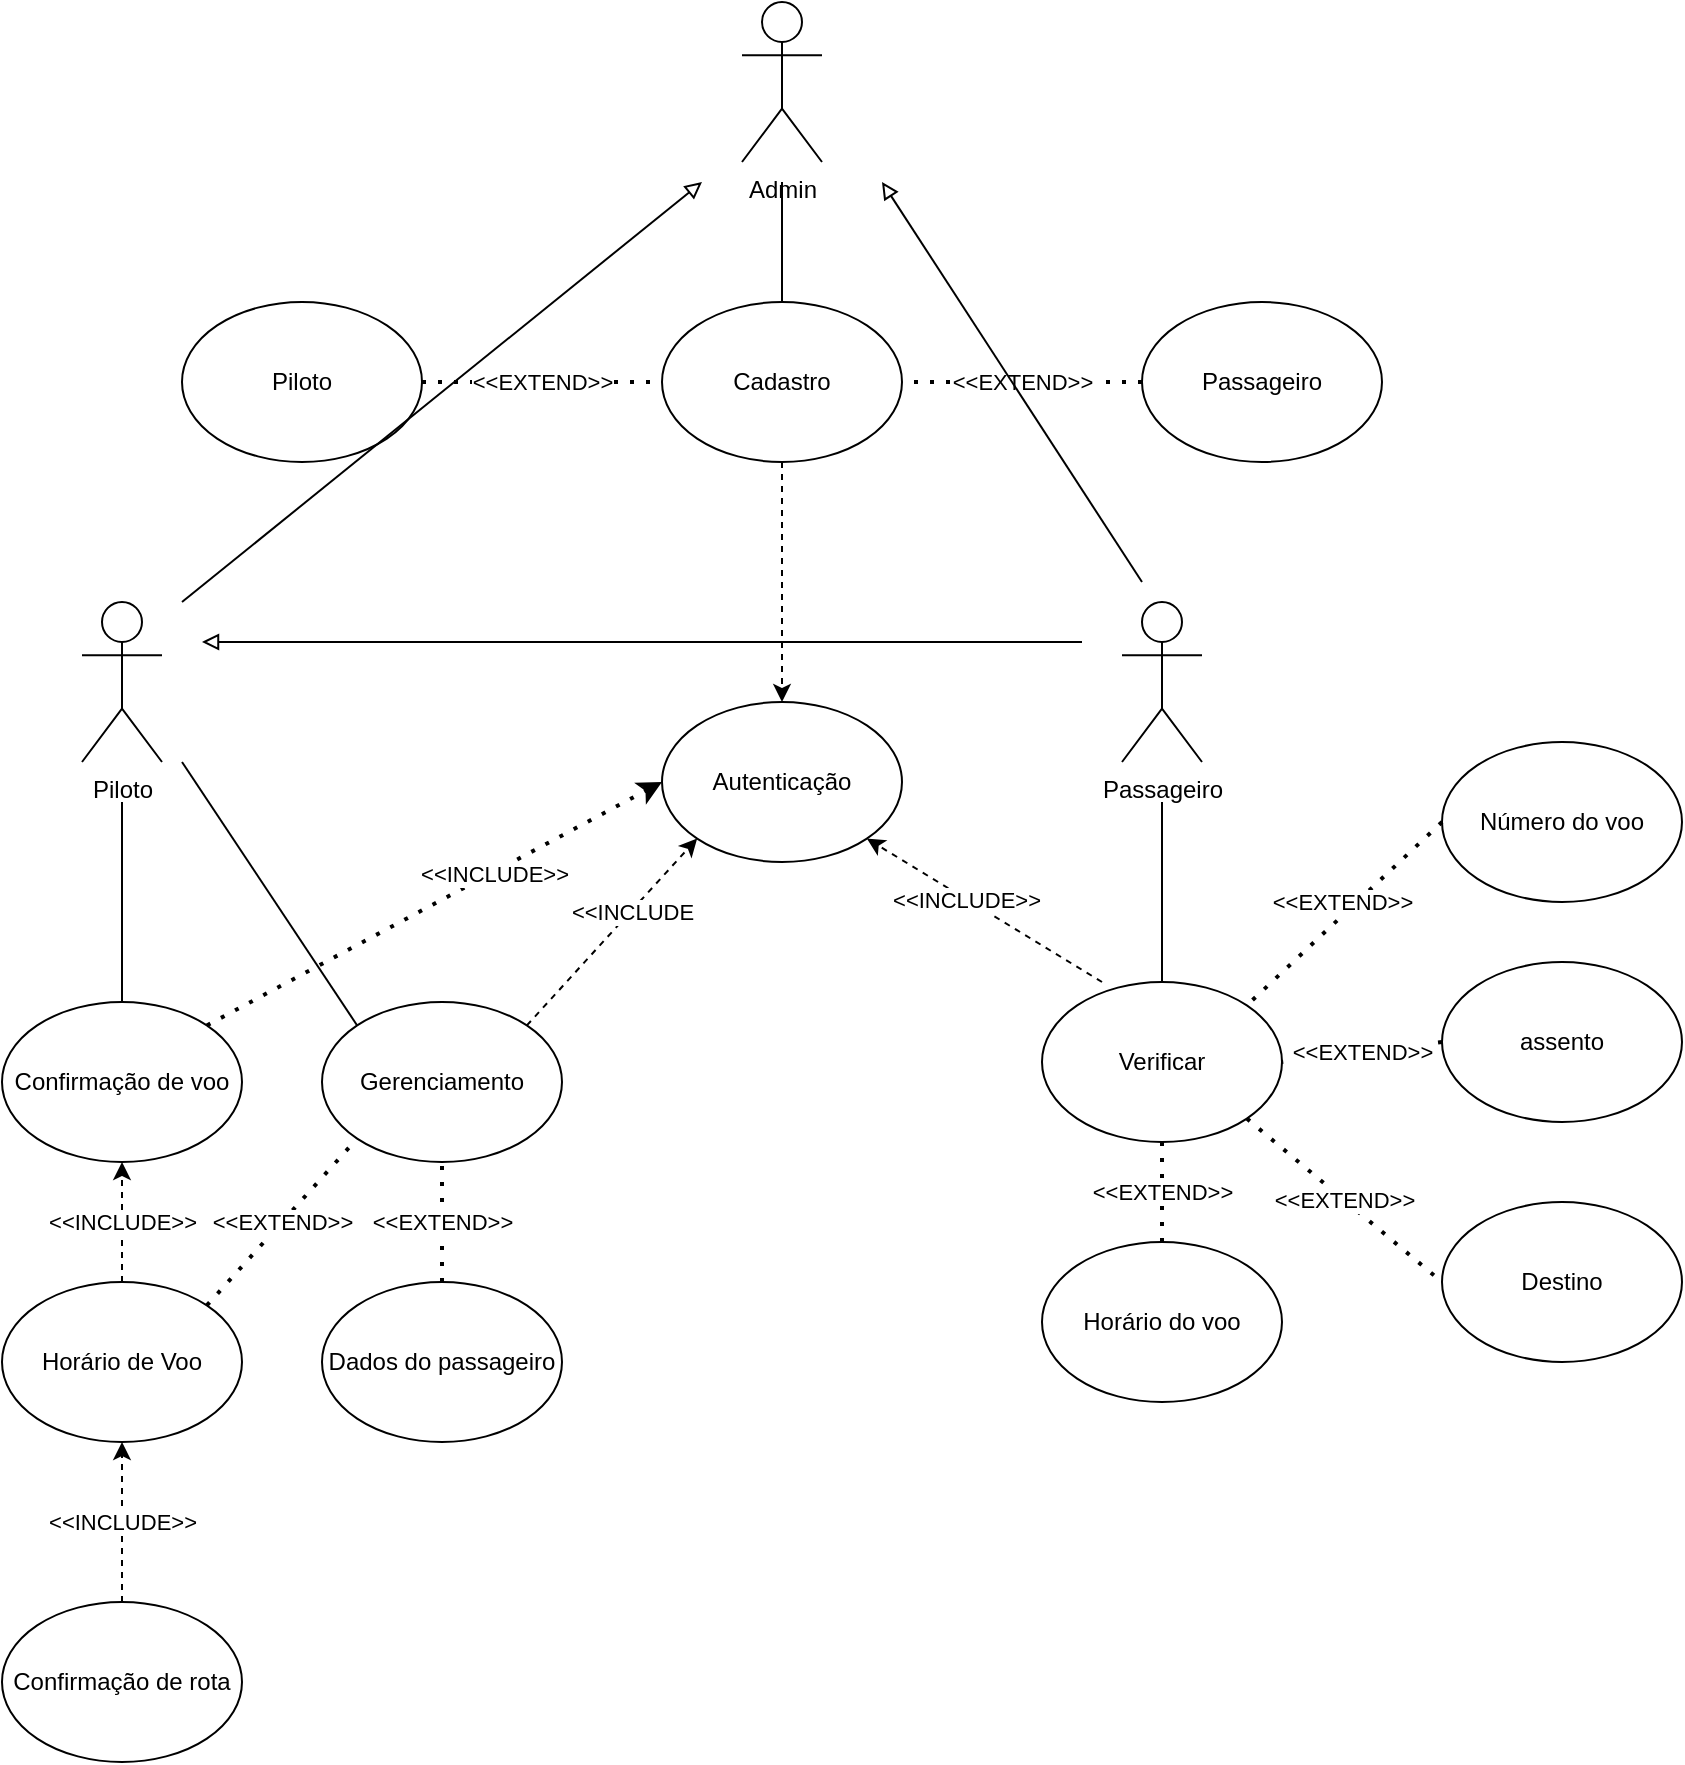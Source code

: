 <mxfile version="20.5.3" type="github" pages="3">
  <diagram id="DB_KoQphgGHMV6jqIenS" name="Page-3">
    <mxGraphModel dx="1524" dy="646" grid="1" gridSize="10" guides="1" tooltips="1" connect="1" arrows="1" fold="1" page="1" pageScale="1" pageWidth="850" pageHeight="1100" math="0" shadow="0">
      <root>
        <mxCell id="0" />
        <mxCell id="1" parent="0" />
        <mxCell id="krg5zjwTR5uAVcSv_X0c-16" value="Passageiro" style="shape=umlActor;verticalLabelPosition=bottom;verticalAlign=top;html=1;outlineConnect=0;fontColor=default;" parent="1" vertex="1">
          <mxGeometry x="560" y="320" width="40" height="80" as="geometry" />
        </mxCell>
        <mxCell id="krg5zjwTR5uAVcSv_X0c-29" value="Autenticação" style="ellipse;whiteSpace=wrap;html=1;" parent="1" vertex="1">
          <mxGeometry x="330" y="370" width="120" height="80" as="geometry" />
        </mxCell>
        <mxCell id="krg5zjwTR5uAVcSv_X0c-34" value="Piloto" style="shape=umlActor;verticalLabelPosition=bottom;verticalAlign=top;html=1;outlineConnect=0;fontColor=default;" parent="1" vertex="1">
          <mxGeometry x="40" y="320" width="40" height="80" as="geometry" />
        </mxCell>
        <mxCell id="YvQrXhBBDpmXkZP4BnHX-1" value="Confirmação de voo" style="ellipse;whiteSpace=wrap;html=1;" parent="1" vertex="1">
          <mxGeometry y="520" width="120" height="80" as="geometry" />
        </mxCell>
        <mxCell id="LEACDY7C-v40tKFxFOd4-1" value="Gerenciamento" style="ellipse;whiteSpace=wrap;html=1;" parent="1" vertex="1">
          <mxGeometry x="160" y="520" width="120" height="80" as="geometry" />
        </mxCell>
        <mxCell id="4b4vz3vyElWD_I9-EliE-1" value="Dados do passageiro" style="ellipse;whiteSpace=wrap;html=1;" parent="1" vertex="1">
          <mxGeometry x="160" y="660" width="120" height="80" as="geometry" />
        </mxCell>
        <mxCell id="pc_jejc_uD-EupzFowfa-1" value="Horário de Voo" style="ellipse;whiteSpace=wrap;html=1;" parent="1" vertex="1">
          <mxGeometry y="660" width="120" height="80" as="geometry" />
        </mxCell>
        <mxCell id="MJRMDW_DKKIYBoVmUF2m-1" value="Confirmação de rota" style="ellipse;whiteSpace=wrap;html=1;" parent="1" vertex="1">
          <mxGeometry y="820" width="120" height="80" as="geometry" />
        </mxCell>
        <mxCell id="MJRMDW_DKKIYBoVmUF2m-3" value="&amp;lt;&amp;lt;EXTEND&amp;gt;&amp;gt;" style="endArrow=none;dashed=1;html=1;dashPattern=1 3;strokeWidth=2;rounded=0;entryX=0.5;entryY=1;entryDx=0;entryDy=0;exitX=0.5;exitY=0;exitDx=0;exitDy=0;" parent="1" source="4b4vz3vyElWD_I9-EliE-1" target="LEACDY7C-v40tKFxFOd4-1" edge="1">
          <mxGeometry width="50" height="50" relative="1" as="geometry">
            <mxPoint x="420" y="660" as="sourcePoint" />
            <mxPoint x="470" y="610" as="targetPoint" />
          </mxGeometry>
        </mxCell>
        <mxCell id="MJRMDW_DKKIYBoVmUF2m-4" value="&amp;lt;&amp;lt;EXTEND&amp;gt;&amp;gt;" style="endArrow=none;dashed=1;html=1;dashPattern=1 3;strokeWidth=2;rounded=0;exitX=1;exitY=0;exitDx=0;exitDy=0;entryX=0;entryY=1;entryDx=0;entryDy=0;" parent="1" source="pc_jejc_uD-EupzFowfa-1" target="LEACDY7C-v40tKFxFOd4-1" edge="1">
          <mxGeometry width="50" height="50" relative="1" as="geometry">
            <mxPoint x="420" y="660" as="sourcePoint" />
            <mxPoint x="470" y="610" as="targetPoint" />
          </mxGeometry>
        </mxCell>
        <mxCell id="MJRMDW_DKKIYBoVmUF2m-6" value="&amp;lt;&amp;lt;INCLUDE&amp;gt;&amp;gt;" style="endArrow=classic;dashed=1;html=1;rounded=0;exitX=0.5;exitY=0;exitDx=0;exitDy=0;entryX=0.5;entryY=1;entryDx=0;entryDy=0;endFill=1;" parent="1" source="MJRMDW_DKKIYBoVmUF2m-1" target="pc_jejc_uD-EupzFowfa-1" edge="1">
          <mxGeometry width="50" height="50" relative="1" as="geometry">
            <mxPoint x="420" y="740" as="sourcePoint" />
            <mxPoint x="470" y="690" as="targetPoint" />
          </mxGeometry>
        </mxCell>
        <mxCell id="MJRMDW_DKKIYBoVmUF2m-8" value="&amp;lt;&amp;lt;INCLUDE&amp;gt;&amp;gt;" style="endArrow=classic;dashed=1;html=1;rounded=0;exitX=0.5;exitY=0;exitDx=0;exitDy=0;entryX=0.5;entryY=1;entryDx=0;entryDy=0;endFill=1;" parent="1" source="pc_jejc_uD-EupzFowfa-1" target="YvQrXhBBDpmXkZP4BnHX-1" edge="1">
          <mxGeometry width="50" height="50" relative="1" as="geometry">
            <mxPoint x="80" y="860" as="sourcePoint" />
            <mxPoint x="80" y="780" as="targetPoint" />
          </mxGeometry>
        </mxCell>
        <mxCell id="MJRMDW_DKKIYBoVmUF2m-9" value="" style="endArrow=none;html=1;rounded=0;exitX=0.5;exitY=0;exitDx=0;exitDy=0;" parent="1" source="YvQrXhBBDpmXkZP4BnHX-1" edge="1">
          <mxGeometry width="50" height="50" relative="1" as="geometry">
            <mxPoint x="420" y="520" as="sourcePoint" />
            <mxPoint x="60" y="420" as="targetPoint" />
          </mxGeometry>
        </mxCell>
        <mxCell id="MJRMDW_DKKIYBoVmUF2m-10" value="" style="endArrow=none;html=1;rounded=0;exitX=0;exitY=0;exitDx=0;exitDy=0;" parent="1" source="LEACDY7C-v40tKFxFOd4-1" edge="1">
          <mxGeometry width="50" height="50" relative="1" as="geometry">
            <mxPoint x="420" y="520" as="sourcePoint" />
            <mxPoint x="90" y="400" as="targetPoint" />
          </mxGeometry>
        </mxCell>
        <mxCell id="Pamv8PDbwYgDGSrDCc2K-1" value="Admin" style="shape=umlActor;verticalLabelPosition=bottom;verticalAlign=top;html=1;outlineConnect=0;fontColor=default;" parent="1" vertex="1">
          <mxGeometry x="370" y="20" width="40" height="80" as="geometry" />
        </mxCell>
        <mxCell id="i5gndxuALdUuj_lV_UnU-1" value="Verificar" style="ellipse;whiteSpace=wrap;html=1;" parent="1" vertex="1">
          <mxGeometry x="520" y="510" width="120" height="80" as="geometry" />
        </mxCell>
        <mxCell id="QO055XUjEMubzLS9QJlN-1" value="Horário do voo" style="ellipse;whiteSpace=wrap;html=1;" parent="1" vertex="1">
          <mxGeometry x="520" y="640" width="120" height="80" as="geometry" />
        </mxCell>
        <mxCell id="QO055XUjEMubzLS9QJlN-2" value="Número do voo" style="ellipse;whiteSpace=wrap;html=1;" parent="1" vertex="1">
          <mxGeometry x="720" y="390" width="120" height="80" as="geometry" />
        </mxCell>
        <mxCell id="QO055XUjEMubzLS9QJlN-3" value="&amp;lt;&amp;lt;EXTEND&amp;gt;&amp;gt;" style="endArrow=none;dashed=1;html=1;dashPattern=1 3;strokeWidth=2;rounded=0;entryX=0.5;entryY=1;entryDx=0;entryDy=0;exitX=0.5;exitY=0;exitDx=0;exitDy=0;" parent="1" source="QO055XUjEMubzLS9QJlN-1" target="i5gndxuALdUuj_lV_UnU-1" edge="1">
          <mxGeometry width="50" height="50" relative="1" as="geometry">
            <mxPoint x="370" y="720" as="sourcePoint" />
            <mxPoint x="420" y="670" as="targetPoint" />
          </mxGeometry>
        </mxCell>
        <mxCell id="QO055XUjEMubzLS9QJlN-4" value="" style="endArrow=none;dashed=1;html=1;dashPattern=1 3;strokeWidth=2;rounded=0;exitX=0;exitY=0.5;exitDx=0;exitDy=0;entryX=1;entryY=0;entryDx=0;entryDy=0;" parent="1" source="QO055XUjEMubzLS9QJlN-2" target="i5gndxuALdUuj_lV_UnU-1" edge="1">
          <mxGeometry width="50" height="50" relative="1" as="geometry">
            <mxPoint x="370" y="720" as="sourcePoint" />
            <mxPoint x="650" y="550" as="targetPoint" />
          </mxGeometry>
        </mxCell>
        <mxCell id="QO055XUjEMubzLS9QJlN-5" value="&amp;lt;&amp;lt;EXTEND&amp;gt;&amp;gt;" style="edgeLabel;html=1;align=center;verticalAlign=middle;resizable=0;points=[];" parent="QO055XUjEMubzLS9QJlN-4" vertex="1" connectable="0">
          <mxGeometry x="-0.327" y="-1" relative="1" as="geometry">
            <mxPoint x="-17" y="10" as="offset" />
          </mxGeometry>
        </mxCell>
        <mxCell id="QO055XUjEMubzLS9QJlN-6" value="" style="endArrow=none;html=1;rounded=0;exitX=0.5;exitY=0;exitDx=0;exitDy=0;" parent="1" source="i5gndxuALdUuj_lV_UnU-1" edge="1">
          <mxGeometry width="50" height="50" relative="1" as="geometry">
            <mxPoint x="370" y="580" as="sourcePoint" />
            <mxPoint x="580" y="420" as="targetPoint" />
          </mxGeometry>
        </mxCell>
        <mxCell id="yQEzgMkHpzJSZJjitEPL-1" value="Cadastro" style="ellipse;whiteSpace=wrap;html=1;" parent="1" vertex="1">
          <mxGeometry x="330" y="170" width="120" height="80" as="geometry" />
        </mxCell>
        <mxCell id="yQEzgMkHpzJSZJjitEPL-2" value="Piloto" style="ellipse;whiteSpace=wrap;html=1;" parent="1" vertex="1">
          <mxGeometry x="90" y="170" width="120" height="80" as="geometry" />
        </mxCell>
        <mxCell id="yQEzgMkHpzJSZJjitEPL-3" value="Passageiro" style="ellipse;whiteSpace=wrap;html=1;" parent="1" vertex="1">
          <mxGeometry x="570" y="170" width="120" height="80" as="geometry" />
        </mxCell>
        <mxCell id="QQL3LoBIA_6VsCK3NGtx-1" value="&amp;lt;&amp;lt;EXTEND&amp;gt;&amp;gt;" style="endArrow=none;dashed=1;html=1;dashPattern=1 3;strokeWidth=2;rounded=0;entryX=1;entryY=0.5;entryDx=0;entryDy=0;exitX=0;exitY=0.5;exitDx=0;exitDy=0;" parent="1" source="yQEzgMkHpzJSZJjitEPL-3" target="yQEzgMkHpzJSZJjitEPL-1" edge="1">
          <mxGeometry width="50" height="50" relative="1" as="geometry">
            <mxPoint x="400" y="260" as="sourcePoint" />
            <mxPoint x="450" y="210" as="targetPoint" />
          </mxGeometry>
        </mxCell>
        <mxCell id="QQL3LoBIA_6VsCK3NGtx-2" value="&amp;lt;&amp;lt;EXTEND&amp;gt;&amp;gt;" style="endArrow=none;dashed=1;html=1;dashPattern=1 3;strokeWidth=2;rounded=0;entryX=0;entryY=0.5;entryDx=0;entryDy=0;exitX=1;exitY=0.5;exitDx=0;exitDy=0;" parent="1" source="yQEzgMkHpzJSZJjitEPL-2" target="yQEzgMkHpzJSZJjitEPL-1" edge="1">
          <mxGeometry width="50" height="50" relative="1" as="geometry">
            <mxPoint x="400" y="260" as="sourcePoint" />
            <mxPoint x="450" y="210" as="targetPoint" />
          </mxGeometry>
        </mxCell>
        <mxCell id="QQL3LoBIA_6VsCK3NGtx-6" value="" style="endArrow=none;html=1;rounded=0;exitX=0.5;exitY=0;exitDx=0;exitDy=0;" parent="1" source="yQEzgMkHpzJSZJjitEPL-1" edge="1">
          <mxGeometry width="50" height="50" relative="1" as="geometry">
            <mxPoint x="340" y="160" as="sourcePoint" />
            <mxPoint x="390" y="110" as="targetPoint" />
          </mxGeometry>
        </mxCell>
        <mxCell id="TAKQ1-dtwNRwtU8T1wdR-1" value="assento" style="ellipse;whiteSpace=wrap;html=1;" parent="1" vertex="1">
          <mxGeometry x="720" y="500" width="120" height="80" as="geometry" />
        </mxCell>
        <mxCell id="TAKQ1-dtwNRwtU8T1wdR-2" value="&amp;lt;&amp;lt;EXTEND&amp;gt;&amp;gt;" style="endArrow=none;dashed=1;html=1;dashPattern=1 3;strokeWidth=2;rounded=0;entryX=1;entryY=0.5;entryDx=0;entryDy=0;exitX=0;exitY=0.5;exitDx=0;exitDy=0;" parent="1" source="TAKQ1-dtwNRwtU8T1wdR-1" target="i5gndxuALdUuj_lV_UnU-1" edge="1">
          <mxGeometry width="50" height="50" relative="1" as="geometry">
            <mxPoint x="300" y="660" as="sourcePoint" />
            <mxPoint x="350" y="610" as="targetPoint" />
          </mxGeometry>
        </mxCell>
        <mxCell id="TAKQ1-dtwNRwtU8T1wdR-4" value="Destino" style="ellipse;whiteSpace=wrap;html=1;" parent="1" vertex="1">
          <mxGeometry x="720" y="620" width="120" height="80" as="geometry" />
        </mxCell>
        <mxCell id="TAKQ1-dtwNRwtU8T1wdR-5" value="&amp;lt;&amp;lt;EXTEND&amp;gt;&amp;gt;" style="endArrow=none;dashed=1;html=1;dashPattern=1 3;strokeWidth=2;rounded=0;entryX=0;entryY=0.5;entryDx=0;entryDy=0;exitX=1;exitY=1;exitDx=0;exitDy=0;" parent="1" source="i5gndxuALdUuj_lV_UnU-1" target="TAKQ1-dtwNRwtU8T1wdR-4" edge="1">
          <mxGeometry width="50" height="50" relative="1" as="geometry">
            <mxPoint x="300" y="660" as="sourcePoint" />
            <mxPoint x="350" y="610" as="targetPoint" />
          </mxGeometry>
        </mxCell>
        <mxCell id="0JYMCPMAX2sywjpOQV9H-5" value="" style="endArrow=classic;dashed=1;html=1;dashPattern=1 3;strokeWidth=2;rounded=0;exitX=1;exitY=0;exitDx=0;exitDy=0;entryX=0;entryY=0.5;entryDx=0;entryDy=0;endFill=1;" parent="1" source="YvQrXhBBDpmXkZP4BnHX-1" target="krg5zjwTR5uAVcSv_X0c-29" edge="1">
          <mxGeometry width="50" height="50" relative="1" as="geometry">
            <mxPoint x="310" y="520" as="sourcePoint" />
            <mxPoint x="360" y="470" as="targetPoint" />
          </mxGeometry>
        </mxCell>
        <mxCell id="0JYMCPMAX2sywjpOQV9H-7" value="&amp;lt;&amp;lt;INCLUDE&amp;gt;&amp;gt;" style="edgeLabel;html=1;align=center;verticalAlign=middle;resizable=0;points=[];" parent="0JYMCPMAX2sywjpOQV9H-5" vertex="1" connectable="0">
          <mxGeometry x="0.259" relative="1" as="geometry">
            <mxPoint y="1" as="offset" />
          </mxGeometry>
        </mxCell>
        <mxCell id="0JYMCPMAX2sywjpOQV9H-9" value="" style="endArrow=classic;html=1;rounded=0;exitX=1;exitY=0;exitDx=0;exitDy=0;entryX=0;entryY=1;entryDx=0;entryDy=0;dashed=1;" parent="1" source="LEACDY7C-v40tKFxFOd4-1" target="krg5zjwTR5uAVcSv_X0c-29" edge="1">
          <mxGeometry width="50" height="50" relative="1" as="geometry">
            <mxPoint x="310" y="520" as="sourcePoint" />
            <mxPoint x="360" y="470" as="targetPoint" />
          </mxGeometry>
        </mxCell>
        <mxCell id="0JYMCPMAX2sywjpOQV9H-10" value="&amp;lt;&amp;lt;INCLUDE" style="edgeLabel;html=1;align=center;verticalAlign=middle;resizable=0;points=[];" parent="0JYMCPMAX2sywjpOQV9H-9" vertex="1" connectable="0">
          <mxGeometry x="0.226" relative="1" as="geometry">
            <mxPoint as="offset" />
          </mxGeometry>
        </mxCell>
        <mxCell id="0JYMCPMAX2sywjpOQV9H-12" value="" style="endArrow=classic;html=1;rounded=0;dashed=1;exitX=0.25;exitY=0;exitDx=0;exitDy=0;exitPerimeter=0;entryX=1;entryY=1;entryDx=0;entryDy=0;" parent="1" source="i5gndxuALdUuj_lV_UnU-1" target="krg5zjwTR5uAVcSv_X0c-29" edge="1">
          <mxGeometry width="50" height="50" relative="1" as="geometry">
            <mxPoint x="310" y="520" as="sourcePoint" />
            <mxPoint x="360" y="470" as="targetPoint" />
          </mxGeometry>
        </mxCell>
        <mxCell id="0JYMCPMAX2sywjpOQV9H-13" value="&amp;lt;&amp;lt;INCLUDE&amp;gt;&amp;gt;" style="edgeLabel;html=1;align=center;verticalAlign=middle;resizable=0;points=[];" parent="0JYMCPMAX2sywjpOQV9H-12" vertex="1" connectable="0">
          <mxGeometry x="0.164" relative="1" as="geometry">
            <mxPoint as="offset" />
          </mxGeometry>
        </mxCell>
        <mxCell id="0JYMCPMAX2sywjpOQV9H-14" value="" style="endArrow=classic;html=1;rounded=0;dashed=1;exitX=0.5;exitY=1;exitDx=0;exitDy=0;entryX=0.5;entryY=0;entryDx=0;entryDy=0;" parent="1" source="yQEzgMkHpzJSZJjitEPL-1" target="krg5zjwTR5uAVcSv_X0c-29" edge="1">
          <mxGeometry width="50" height="50" relative="1" as="geometry">
            <mxPoint x="310" y="320" as="sourcePoint" />
            <mxPoint x="460" y="310" as="targetPoint" />
          </mxGeometry>
        </mxCell>
        <mxCell id="0JYMCPMAX2sywjpOQV9H-18" value="" style="endArrow=block;html=1;rounded=0;endFill=0;" parent="1" edge="1">
          <mxGeometry width="50" height="50" relative="1" as="geometry">
            <mxPoint x="90" y="320" as="sourcePoint" />
            <mxPoint x="350" y="110" as="targetPoint" />
          </mxGeometry>
        </mxCell>
        <mxCell id="0JYMCPMAX2sywjpOQV9H-20" value="" style="endArrow=block;html=1;rounded=0;endFill=0;" parent="1" edge="1">
          <mxGeometry width="50" height="50" relative="1" as="geometry">
            <mxPoint x="540" y="340" as="sourcePoint" />
            <mxPoint x="100" y="340" as="targetPoint" />
          </mxGeometry>
        </mxCell>
        <mxCell id="0JYMCPMAX2sywjpOQV9H-21" value="" style="endArrow=block;html=1;rounded=0;endFill=0;" parent="1" edge="1">
          <mxGeometry width="50" height="50" relative="1" as="geometry">
            <mxPoint x="570" y="310" as="sourcePoint" />
            <mxPoint x="440" y="110" as="targetPoint" />
          </mxGeometry>
        </mxCell>
      </root>
    </mxGraphModel>
  </diagram>
  <diagram id="u9dceV1CrlsLdwrxmitV" name="Página-2">
    <mxGraphModel dx="1067" dy="452" grid="1" gridSize="10" guides="1" tooltips="1" connect="1" arrows="1" fold="1" page="1" pageScale="1" pageWidth="827" pageHeight="1169" math="0" shadow="0">
      <root>
        <mxCell id="0" />
        <mxCell id="1" parent="0" />
        <mxCell id="pW--Y3-rjB-CEEQFge7q-6" style="edgeStyle=orthogonalEdgeStyle;rounded=0;orthogonalLoop=1;jettySize=auto;html=1;fontColor=default;" parent="1" source="vAhR_hUPWZMlwu8dpJL6-1" edge="1">
          <mxGeometry relative="1" as="geometry">
            <mxPoint x="445" y="120" as="targetPoint" />
          </mxGeometry>
        </mxCell>
        <mxCell id="vAhR_hUPWZMlwu8dpJL6-1" value="login" style="ellipse;whiteSpace=wrap;html=1;aspect=fixed;" parent="1" vertex="1">
          <mxGeometry x="420" y="40" width="50" height="50" as="geometry" />
        </mxCell>
        <mxCell id="5TLLnblYcgV8JyTZpJ2o-2" style="edgeStyle=orthogonalEdgeStyle;rounded=0;orthogonalLoop=1;jettySize=auto;html=1;entryX=0.5;entryY=0;entryDx=0;entryDy=0;entryPerimeter=0;fontColor=default;" parent="1" source="pW--Y3-rjB-CEEQFge7q-1" target="gTgE_LaM91CC_7jq-QvD-1" edge="1">
          <mxGeometry relative="1" as="geometry" />
        </mxCell>
        <mxCell id="5TLLnblYcgV8JyTZpJ2o-5" style="edgeStyle=orthogonalEdgeStyle;rounded=0;orthogonalLoop=1;jettySize=auto;html=1;fontColor=default;" parent="1" source="pW--Y3-rjB-CEEQFge7q-1" edge="1">
          <mxGeometry relative="1" as="geometry">
            <mxPoint x="220" y="200" as="targetPoint" />
            <Array as="points">
              <mxPoint x="220" y="160" />
            </Array>
          </mxGeometry>
        </mxCell>
        <mxCell id="5TLLnblYcgV8JyTZpJ2o-6" style="edgeStyle=orthogonalEdgeStyle;rounded=0;orthogonalLoop=1;jettySize=auto;html=1;fontColor=default;" parent="1" source="pW--Y3-rjB-CEEQFge7q-1" edge="1">
          <mxGeometry relative="1" as="geometry">
            <mxPoint x="650" y="200" as="targetPoint" />
          </mxGeometry>
        </mxCell>
        <mxCell id="pW--Y3-rjB-CEEQFge7q-1" value="autenticar cliente" style="ellipse;whiteSpace=wrap;html=1;aspect=fixed;" parent="1" vertex="1">
          <mxGeometry x="415" y="130" width="60" height="60" as="geometry" />
        </mxCell>
        <mxCell id="R01Pas3LQ7wnkO6_4IjB-1" style="edgeStyle=orthogonalEdgeStyle;rounded=0;orthogonalLoop=1;jettySize=auto;html=1;fontColor=default;" parent="1" source="BtRnBM8UJ-lB7wq3tAkV-1" target="zbfqIVH8E4H61mrE1VuC-1" edge="1">
          <mxGeometry relative="1" as="geometry" />
        </mxCell>
        <mxCell id="gi8CPvIJenBGTdT0mqIQ-2" style="edgeStyle=orthogonalEdgeStyle;rounded=0;orthogonalLoop=1;jettySize=auto;html=1;fontColor=default;" parent="1" source="BtRnBM8UJ-lB7wq3tAkV-1" edge="1">
          <mxGeometry relative="1" as="geometry">
            <mxPoint x="280" y="330" as="targetPoint" />
          </mxGeometry>
        </mxCell>
        <mxCell id="BtRnBM8UJ-lB7wq3tAkV-1" value="Piloto" style="shape=umlActor;verticalLabelPosition=bottom;verticalAlign=top;html=1;outlineConnect=0;fontColor=default;" parent="1" vertex="1">
          <mxGeometry x="210" y="210" width="30" height="60" as="geometry" />
        </mxCell>
        <mxCell id="5l0Ij826ggFHex35DEkP-1" style="edgeStyle=orthogonalEdgeStyle;rounded=0;orthogonalLoop=1;jettySize=auto;html=1;fontColor=default;" parent="1" source="gTgE_LaM91CC_7jq-QvD-1" edge="1">
          <mxGeometry relative="1" as="geometry">
            <mxPoint x="410" y="340" as="targetPoint" />
          </mxGeometry>
        </mxCell>
        <mxCell id="gTgE_LaM91CC_7jq-QvD-1" value="Passageiro" style="shape=umlActor;verticalLabelPosition=bottom;verticalAlign=top;html=1;outlineConnect=0;fontColor=default;" parent="1" vertex="1">
          <mxGeometry x="429" y="210" width="30" height="60" as="geometry" />
        </mxCell>
        <mxCell id="bB1uWUEjoqTFFwmJ9kgm-2" style="edgeStyle=orthogonalEdgeStyle;rounded=0;orthogonalLoop=1;jettySize=auto;html=1;entryX=0.5;entryY=0;entryDx=0;entryDy=0;fontColor=default;" parent="1" source="5TLLnblYcgV8JyTZpJ2o-1" target="bB1uWUEjoqTFFwmJ9kgm-1" edge="1">
          <mxGeometry relative="1" as="geometry" />
        </mxCell>
        <mxCell id="SlC57jQGmzKvzEFKEXcA-17" style="edgeStyle=orthogonalEdgeStyle;rounded=0;orthogonalLoop=1;jettySize=auto;html=1;fontColor=default;" parent="1" source="5TLLnblYcgV8JyTZpJ2o-1" edge="1">
          <mxGeometry relative="1" as="geometry">
            <mxPoint x="600" y="350" as="targetPoint" />
          </mxGeometry>
        </mxCell>
        <mxCell id="5TLLnblYcgV8JyTZpJ2o-1" value="Admin" style="shape=umlActor;verticalLabelPosition=bottom;verticalAlign=top;html=1;outlineConnect=0;fontColor=none;direction=east;" parent="1" vertex="1">
          <mxGeometry x="630" y="210" width="30" height="60" as="geometry" />
        </mxCell>
        <mxCell id="5TLLnblYcgV8JyTZpJ2o-8" style="edgeStyle=orthogonalEdgeStyle;rounded=0;orthogonalLoop=1;jettySize=auto;html=1;fontColor=default;" parent="1" source="5TLLnblYcgV8JyTZpJ2o-7" edge="1">
          <mxGeometry relative="1" as="geometry">
            <mxPoint x="410" y="60" as="targetPoint" />
          </mxGeometry>
        </mxCell>
        <mxCell id="5TLLnblYcgV8JyTZpJ2o-7" value="Usuário" style="shape=umlActor;verticalLabelPosition=bottom;verticalAlign=top;html=1;outlineConnect=0;fontColor=default;" parent="1" vertex="1">
          <mxGeometry x="340" y="30" width="30" height="60" as="geometry" />
        </mxCell>
        <mxCell id="uiIcBngPKe6Fe0Yxp8Kt-2" style="edgeStyle=orthogonalEdgeStyle;rounded=0;orthogonalLoop=1;jettySize=auto;html=1;entryX=0.439;entryY=-0.013;entryDx=0;entryDy=0;entryPerimeter=0;fontColor=default;" parent="1" source="zbfqIVH8E4H61mrE1VuC-1" target="uiIcBngPKe6Fe0Yxp8Kt-1" edge="1">
          <mxGeometry relative="1" as="geometry" />
        </mxCell>
        <mxCell id="zbfqIVH8E4H61mrE1VuC-1" value="confirmação de rotas de voos" style="ellipse;whiteSpace=wrap;html=1;aspect=fixed;" parent="1" vertex="1">
          <mxGeometry x="60" y="240" width="80" height="80" as="geometry" />
        </mxCell>
        <mxCell id="AItv02itApJJ8CphBlgj-7" style="edgeStyle=orthogonalEdgeStyle;rounded=0;orthogonalLoop=1;jettySize=auto;html=1;fontColor=default;entryX=0.5;entryY=0;entryDx=0;entryDy=0;" parent="1" source="uiIcBngPKe6Fe0Yxp8Kt-1" target="AItv02itApJJ8CphBlgj-1" edge="1">
          <mxGeometry relative="1" as="geometry">
            <mxPoint x="105" y="510.0" as="targetPoint" />
          </mxGeometry>
        </mxCell>
        <mxCell id="uiIcBngPKe6Fe0Yxp8Kt-1" value="gerenciamento de horarios de voos" style="ellipse;whiteSpace=wrap;html=1;aspect=fixed;" parent="1" vertex="1">
          <mxGeometry x="60" y="370" width="90" height="90" as="geometry" />
        </mxCell>
        <mxCell id="AItv02itApJJ8CphBlgj-1" value="Confirmação de voos" style="ellipse;whiteSpace=wrap;html=1;aspect=fixed;" parent="1" vertex="1">
          <mxGeometry x="70" y="515" width="70" height="70" as="geometry" />
        </mxCell>
        <mxCell id="gi8CPvIJenBGTdT0mqIQ-1" value="gerenciamento de dados de passageiros" style="ellipse;whiteSpace=wrap;html=1;aspect=fixed;" parent="1" vertex="1">
          <mxGeometry x="240" y="330" width="90" height="90" as="geometry" />
        </mxCell>
        <mxCell id="PwbgmPl7aY_k18Dhr9_d-2" value="Checar informações do voo" style="ellipse;whiteSpace=wrap;html=1;aspect=fixed;fontColor=default;" parent="1" vertex="1">
          <mxGeometry x="370" y="340" width="70" height="70" as="geometry" />
        </mxCell>
        <mxCell id="bB1uWUEjoqTFFwmJ9kgm-1" value="acesso ao gerenciamento de rotas e horários de voos&amp;nbsp;" style="ellipse;whiteSpace=wrap;html=1;aspect=fixed;fontColor=none;" parent="1" vertex="1">
          <mxGeometry x="720" y="260" width="90" height="90" as="geometry" />
        </mxCell>
        <mxCell id="e_SQrKPAgHMnodLwskfm-5" value="Cadastrar dados do piloto" style="ellipse;whiteSpace=wrap;html=1;aspect=fixed;fontColor=default;direction=south;rotation=0;" parent="1" vertex="1">
          <mxGeometry x="490" y="380" width="80" height="80" as="geometry" />
        </mxCell>
        <mxCell id="SlC57jQGmzKvzEFKEXcA-15" value="Cadastrar dados do passageiro" style="ellipse;whiteSpace=wrap;html=1;aspect=fixed;fontColor=default;" parent="1" vertex="1">
          <mxGeometry x="630" y="380" width="80" height="80" as="geometry" />
        </mxCell>
        <mxCell id="SlC57jQGmzKvzEFKEXcA-19" value="" style="endArrow=classic;html=1;rounded=0;fontColor=default;entryX=0;entryY=0.5;entryDx=0;entryDy=0;" parent="1" target="e_SQrKPAgHMnodLwskfm-5" edge="1">
          <mxGeometry width="50" height="50" relative="1" as="geometry">
            <mxPoint x="600" y="350" as="sourcePoint" />
            <mxPoint x="580" y="340" as="targetPoint" />
            <Array as="points">
              <mxPoint x="530" y="350" />
            </Array>
          </mxGeometry>
        </mxCell>
        <mxCell id="SlC57jQGmzKvzEFKEXcA-20" value="" style="endArrow=classic;html=1;rounded=0;fontColor=default;entryX=0.5;entryY=0;entryDx=0;entryDy=0;" parent="1" target="SlC57jQGmzKvzEFKEXcA-15" edge="1">
          <mxGeometry width="50" height="50" relative="1" as="geometry">
            <mxPoint x="600" y="350" as="sourcePoint" />
            <mxPoint x="670" y="330" as="targetPoint" />
            <Array as="points">
              <mxPoint x="670" y="350" />
            </Array>
          </mxGeometry>
        </mxCell>
      </root>
    </mxGraphModel>
  </diagram>
  <diagram id="SoSEeA_8PVFk1h5bi3BL" name="Page-2">
    <mxGraphModel dx="1067" dy="452" grid="1" gridSize="10" guides="1" tooltips="1" connect="1" arrows="1" fold="1" page="1" pageScale="1" pageWidth="850" pageHeight="1100" math="0" shadow="0">
      <root>
        <mxCell id="0" />
        <mxCell id="1" parent="0" />
        <mxCell id="NyWkXTUMHJ_aPT_ArC7U-2" value="confirmação de rotas de voos" style="ellipse;whiteSpace=wrap;html=1;aspect=fixed;" parent="1" vertex="1">
          <mxGeometry x="60" y="240" width="80" height="80" as="geometry" />
        </mxCell>
        <mxCell id="NyWkXTUMHJ_aPT_ArC7U-4" value="gerenciamento de horarios de voos" style="ellipse;whiteSpace=wrap;html=1;aspect=fixed;" parent="1" vertex="1">
          <mxGeometry x="60" y="370" width="90" height="90" as="geometry" />
        </mxCell>
        <mxCell id="NyWkXTUMHJ_aPT_ArC7U-5" value="Confirmação de voos" style="ellipse;whiteSpace=wrap;html=1;aspect=fixed;" parent="1" vertex="1">
          <mxGeometry x="70" y="515" width="70" height="70" as="geometry" />
        </mxCell>
        <mxCell id="40l3m66EdZEQEUSZCu6R-1" value="Checar informações do voo" style="ellipse;whiteSpace=wrap;html=1;aspect=fixed;fontColor=default;" parent="1" vertex="1">
          <mxGeometry x="510" y="330" width="70" height="70" as="geometry" />
        </mxCell>
        <mxCell id="40l3m66EdZEQEUSZCu6R-2" value="Cadastrar dados do piloto" style="ellipse;whiteSpace=wrap;html=1;aspect=fixed;fontColor=default;direction=south;rotation=0;" parent="1" vertex="1">
          <mxGeometry x="280" y="610" width="80" height="80" as="geometry" />
        </mxCell>
        <mxCell id="40l3m66EdZEQEUSZCu6R-3" value="Cadastrar dados do passageiro" style="ellipse;whiteSpace=wrap;html=1;aspect=fixed;fontColor=default;" parent="1" vertex="1">
          <mxGeometry x="460" y="600" width="80" height="80" as="geometry" />
        </mxCell>
        <mxCell id="W3cAtUScjBVoSq0br3uQ-1" value="gerenciamento de dados de passageiros" style="ellipse;whiteSpace=wrap;html=1;aspect=fixed;" parent="1" vertex="1">
          <mxGeometry x="55" y="120" width="90" height="90" as="geometry" />
        </mxCell>
        <mxCell id="MJ3TjsjsUktA7qogzH4p-1" value="acesso ao gerenciamento de rotas e horários de voos&amp;nbsp;" style="ellipse;whiteSpace=wrap;html=1;aspect=fixed;fontColor=none;" parent="1" vertex="1">
          <mxGeometry x="365" y="700" width="90" height="90" as="geometry" />
        </mxCell>
        <mxCell id="wyWaYU6cspyCBSJ8tAyL-2" style="edgeStyle=orthogonalEdgeStyle;rounded=0;orthogonalLoop=1;jettySize=auto;html=1;" parent="1" source="bQ0u93tRPHiASQlLI-30-1" target="40l3m66EdZEQEUSZCu6R-1" edge="1">
          <mxGeometry relative="1" as="geometry" />
        </mxCell>
        <mxCell id="wyWaYU6cspyCBSJ8tAyL-7" style="edgeStyle=orthogonalEdgeStyle;rounded=0;orthogonalLoop=1;jettySize=auto;html=1;entryX=1;entryY=0.6;entryDx=0;entryDy=0;entryPerimeter=0;" parent="1" target="NyWkXTUMHJ_aPT_ArC7U-2" edge="1">
          <mxGeometry relative="1" as="geometry">
            <mxPoint x="390" y="240" as="sourcePoint" />
            <Array as="points">
              <mxPoint x="250" y="240" />
              <mxPoint x="250" y="288" />
            </Array>
          </mxGeometry>
        </mxCell>
        <mxCell id="wyWaYU6cspyCBSJ8tAyL-8" style="edgeStyle=orthogonalEdgeStyle;rounded=0;orthogonalLoop=1;jettySize=auto;html=1;entryX=1;entryY=0.5;entryDx=0;entryDy=0;" parent="1" source="bQ0u93tRPHiASQlLI-30-1" target="W3cAtUScjBVoSq0br3uQ-1" edge="1">
          <mxGeometry relative="1" as="geometry" />
        </mxCell>
        <mxCell id="wyWaYU6cspyCBSJ8tAyL-9" style="edgeStyle=orthogonalEdgeStyle;rounded=0;orthogonalLoop=1;jettySize=auto;html=1;entryX=1;entryY=0.5;entryDx=0;entryDy=0;" parent="1" source="bQ0u93tRPHiASQlLI-30-1" target="NyWkXTUMHJ_aPT_ArC7U-4" edge="1">
          <mxGeometry relative="1" as="geometry">
            <Array as="points">
              <mxPoint x="280" y="240" />
              <mxPoint x="280" y="415" />
            </Array>
          </mxGeometry>
        </mxCell>
        <mxCell id="wyWaYU6cspyCBSJ8tAyL-10" style="edgeStyle=orthogonalEdgeStyle;rounded=0;orthogonalLoop=1;jettySize=auto;html=1;entryX=1;entryY=0.5;entryDx=0;entryDy=0;" parent="1" source="bQ0u93tRPHiASQlLI-30-1" target="NyWkXTUMHJ_aPT_ArC7U-5" edge="1">
          <mxGeometry relative="1" as="geometry">
            <Array as="points">
              <mxPoint x="300" y="240" />
              <mxPoint x="300" y="550" />
            </Array>
          </mxGeometry>
        </mxCell>
        <mxCell id="bQ0u93tRPHiASQlLI-30-1" value="Piloto" style="shape=umlActor;verticalLabelPosition=bottom;verticalAlign=top;html=1;outlineConnect=0;fontColor=default;" parent="1" vertex="1">
          <mxGeometry x="395" y="210" width="30" height="60" as="geometry" />
        </mxCell>
        <mxCell id="wyWaYU6cspyCBSJ8tAyL-3" style="edgeStyle=orthogonalEdgeStyle;rounded=0;orthogonalLoop=1;jettySize=auto;html=1;entryX=0;entryY=0.5;entryDx=0;entryDy=0;" parent="1" source="NZyysA7Y700ieZD1UQDf-1" target="40l3m66EdZEQEUSZCu6R-1" edge="1">
          <mxGeometry relative="1" as="geometry" />
        </mxCell>
        <mxCell id="NZyysA7Y700ieZD1UQDf-1" value="Passageiro" style="shape=umlActor;verticalLabelPosition=bottom;verticalAlign=top;html=1;outlineConnect=0;fontColor=default;" parent="1" vertex="1">
          <mxGeometry x="395" y="335" width="30" height="60" as="geometry" />
        </mxCell>
        <mxCell id="wyWaYU6cspyCBSJ8tAyL-4" style="edgeStyle=orthogonalEdgeStyle;rounded=0;orthogonalLoop=1;jettySize=auto;html=1;entryX=0.343;entryY=0.986;entryDx=0;entryDy=0;entryPerimeter=0;" parent="1" source="wyWaYU6cspyCBSJ8tAyL-1" target="40l3m66EdZEQEUSZCu6R-1" edge="1">
          <mxGeometry relative="1" as="geometry" />
        </mxCell>
        <mxCell id="wyWaYU6cspyCBSJ8tAyL-6" style="edgeStyle=orthogonalEdgeStyle;rounded=0;orthogonalLoop=1;jettySize=auto;html=1;" parent="1" source="wyWaYU6cspyCBSJ8tAyL-1" target="40l3m66EdZEQEUSZCu6R-3" edge="1">
          <mxGeometry relative="1" as="geometry" />
        </mxCell>
        <mxCell id="wyWaYU6cspyCBSJ8tAyL-14" style="edgeStyle=orthogonalEdgeStyle;rounded=0;orthogonalLoop=1;jettySize=auto;html=1;entryX=0.5;entryY=1;entryDx=0;entryDy=0;" parent="1" source="wyWaYU6cspyCBSJ8tAyL-1" target="NyWkXTUMHJ_aPT_ArC7U-4" edge="1">
          <mxGeometry relative="1" as="geometry" />
        </mxCell>
        <mxCell id="wyWaYU6cspyCBSJ8tAyL-15" style="edgeStyle=orthogonalEdgeStyle;rounded=0;orthogonalLoop=1;jettySize=auto;html=1;entryX=0;entryY=0.5;entryDx=0;entryDy=0;" parent="1" source="wyWaYU6cspyCBSJ8tAyL-1" target="NyWkXTUMHJ_aPT_ArC7U-2" edge="1">
          <mxGeometry relative="1" as="geometry" />
        </mxCell>
        <mxCell id="wyWaYU6cspyCBSJ8tAyL-16" style="edgeStyle=orthogonalEdgeStyle;rounded=0;orthogonalLoop=1;jettySize=auto;html=1;entryX=0;entryY=0.5;entryDx=0;entryDy=0;" parent="1" source="wyWaYU6cspyCBSJ8tAyL-1" target="W3cAtUScjBVoSq0br3uQ-1" edge="1">
          <mxGeometry relative="1" as="geometry">
            <Array as="points">
              <mxPoint x="10" y="490" />
              <mxPoint x="10" y="165" />
            </Array>
          </mxGeometry>
        </mxCell>
        <mxCell id="wyWaYU6cspyCBSJ8tAyL-18" style="edgeStyle=orthogonalEdgeStyle;rounded=0;orthogonalLoop=1;jettySize=auto;html=1;" parent="1" source="wyWaYU6cspyCBSJ8tAyL-1" target="40l3m66EdZEQEUSZCu6R-2" edge="1">
          <mxGeometry relative="1" as="geometry" />
        </mxCell>
        <mxCell id="wyWaYU6cspyCBSJ8tAyL-19" style="edgeStyle=orthogonalEdgeStyle;rounded=0;orthogonalLoop=1;jettySize=auto;html=1;" parent="1" source="wyWaYU6cspyCBSJ8tAyL-1" target="MJ3TjsjsUktA7qogzH4p-1" edge="1">
          <mxGeometry relative="1" as="geometry" />
        </mxCell>
        <mxCell id="wyWaYU6cspyCBSJ8tAyL-1" value="Admin" style="shape=umlActor;verticalLabelPosition=bottom;verticalAlign=top;html=1;outlineConnect=0;fontColor=none;direction=east;" parent="1" vertex="1">
          <mxGeometry x="395" y="460" width="30" height="60" as="geometry" />
        </mxCell>
      </root>
    </mxGraphModel>
  </diagram>
</mxfile>
